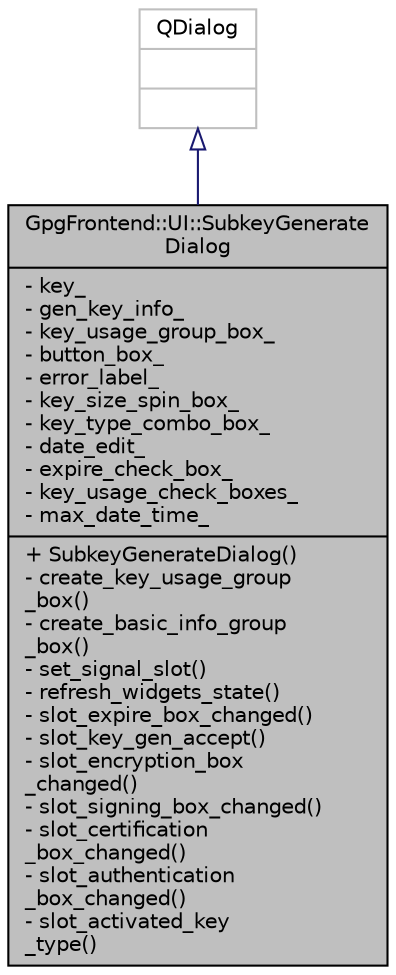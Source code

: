 digraph "GpgFrontend::UI::SubkeyGenerateDialog"
{
 // INTERACTIVE_SVG=YES
 // LATEX_PDF_SIZE
  edge [fontname="Helvetica",fontsize="10",labelfontname="Helvetica",labelfontsize="10"];
  node [fontname="Helvetica",fontsize="10",shape=record];
  Node1 [label="{GpgFrontend::UI::SubkeyGenerate\lDialog\n|- key_\l- gen_key_info_\l- key_usage_group_box_\l- button_box_\l- error_label_\l- key_size_spin_box_\l- key_type_combo_box_\l- date_edit_\l- expire_check_box_\l- key_usage_check_boxes_\l- max_date_time_\l|+ SubkeyGenerateDialog()\l- create_key_usage_group\l_box()\l- create_basic_info_group\l_box()\l- set_signal_slot()\l- refresh_widgets_state()\l- slot_expire_box_changed()\l- slot_key_gen_accept()\l- slot_encryption_box\l_changed()\l- slot_signing_box_changed()\l- slot_certification\l_box_changed()\l- slot_authentication\l_box_changed()\l- slot_activated_key\l_type()\l}",height=0.2,width=0.4,color="black", fillcolor="grey75", style="filled", fontcolor="black",tooltip=" "];
  Node2 -> Node1 [dir="back",color="midnightblue",fontsize="10",style="solid",arrowtail="onormal",fontname="Helvetica"];
  Node2 [label="{QDialog\n||}",height=0.2,width=0.4,color="grey75", fillcolor="white", style="filled",tooltip=" "];
}
